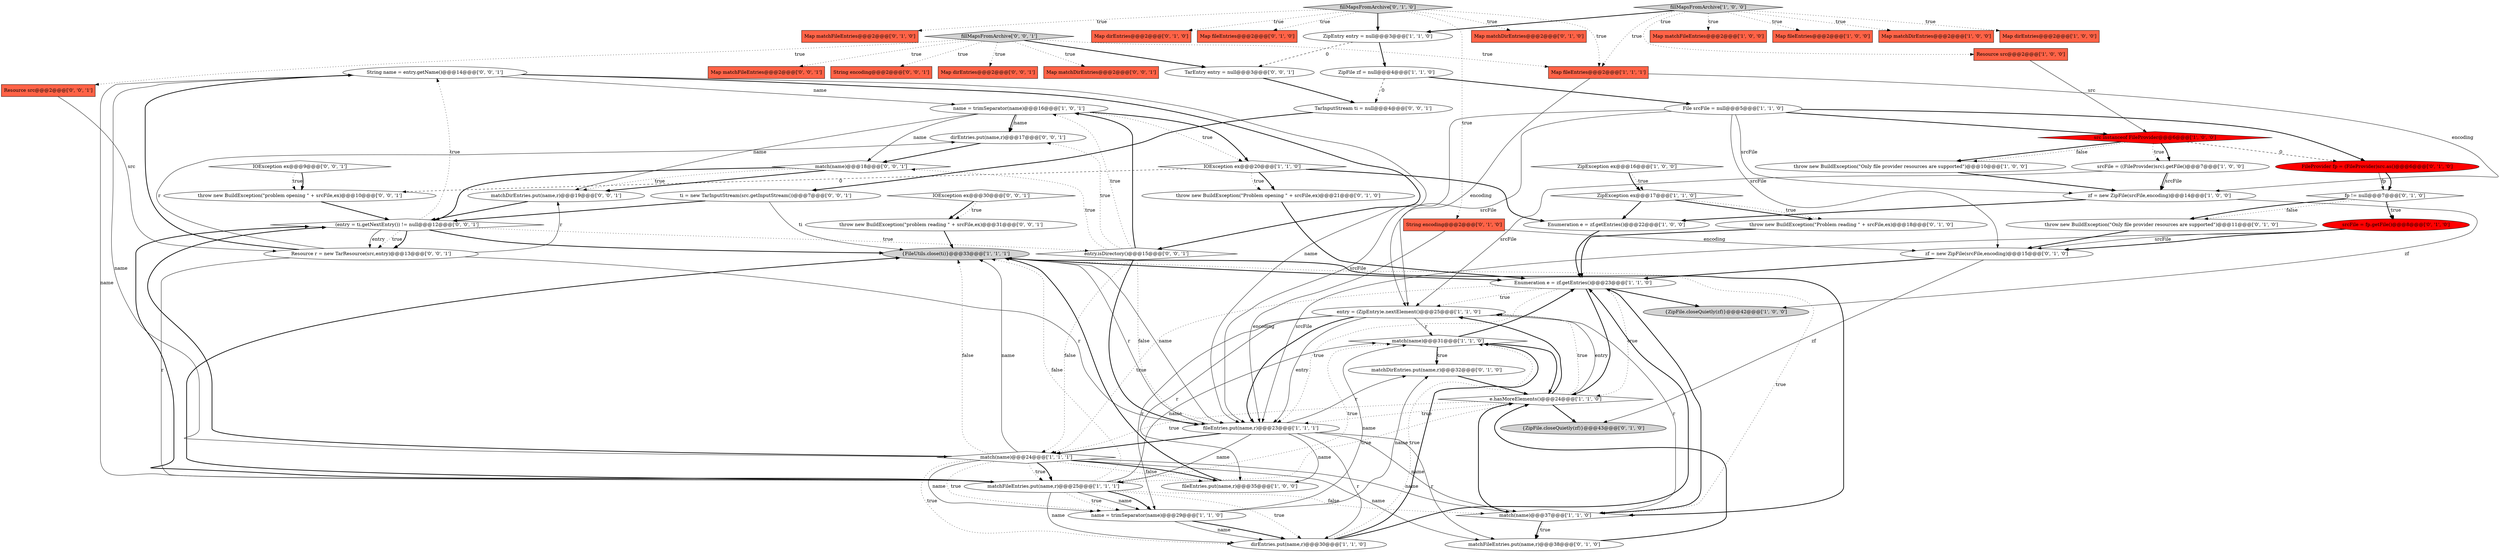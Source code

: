 digraph {
50 [style = filled, label = "String name = entry.getName()@@@14@@@['0', '0', '1']", fillcolor = white, shape = ellipse image = "AAA0AAABBB3BBB"];
19 [style = filled, label = "Map fileEntries@@@2@@@['1', '1', '1']", fillcolor = tomato, shape = box image = "AAA0AAABBB1BBB"];
32 [style = filled, label = "matchFileEntries.put(name,r)@@@38@@@['0', '1', '0']", fillcolor = white, shape = ellipse image = "AAA0AAABBB2BBB"];
1 [style = filled, label = "entry = (ZipEntry)e.nextElement()@@@25@@@['1', '1', '0']", fillcolor = white, shape = ellipse image = "AAA0AAABBB1BBB"];
65 [style = filled, label = "Map matchDirEntries@@@2@@@['0', '0', '1']", fillcolor = tomato, shape = box image = "AAA0AAABBB3BBB"];
57 [style = filled, label = "dirEntries.put(name,r)@@@17@@@['0', '0', '1']", fillcolor = white, shape = ellipse image = "AAA0AAABBB3BBB"];
55 [style = filled, label = "Resource src@@@2@@@['0', '0', '1']", fillcolor = tomato, shape = box image = "AAA0AAABBB3BBB"];
49 [style = filled, label = "fillMapsFromArchive['0', '0', '1']", fillcolor = lightgray, shape = diamond image = "AAA0AAABBB3BBB"];
30 [style = filled, label = "srcFile = ((FileProvider)src).getFile()@@@7@@@['1', '0', '0']", fillcolor = white, shape = ellipse image = "AAA0AAABBB1BBB"];
15 [style = filled, label = "name = trimSeparator(name)@@@16@@@['1', '0', '1']", fillcolor = white, shape = ellipse image = "AAA0AAABBB1BBB"];
7 [style = filled, label = "zf = new ZipFile(srcFile,encoding)@@@14@@@['1', '0', '0']", fillcolor = white, shape = ellipse image = "AAA0AAABBB1BBB"];
35 [style = filled, label = "Map dirEntries@@@2@@@['0', '1', '0']", fillcolor = tomato, shape = box image = "AAA0AAABBB2BBB"];
51 [style = filled, label = "throw new BuildException(\"problem reading \" + srcFile,ex)@@@31@@@['0', '0', '1']", fillcolor = white, shape = ellipse image = "AAA0AAABBB3BBB"];
47 [style = filled, label = "FileProvider fp = (FileProvider)src.as()@@@6@@@['0', '1', '0']", fillcolor = red, shape = ellipse image = "AAA1AAABBB2BBB"];
52 [style = filled, label = "TarInputStream ti = null@@@4@@@['0', '0', '1']", fillcolor = white, shape = ellipse image = "AAA0AAABBB3BBB"];
34 [style = filled, label = "Map matchDirEntries@@@2@@@['0', '1', '0']", fillcolor = tomato, shape = box image = "AAA0AAABBB2BBB"];
25 [style = filled, label = "match(name)@@@24@@@['1', '1', '1']", fillcolor = white, shape = diamond image = "AAA0AAABBB1BBB"];
61 [style = filled, label = "entry.isDirectory()@@@15@@@['0', '0', '1']", fillcolor = white, shape = diamond image = "AAA0AAABBB3BBB"];
22 [style = filled, label = "Enumeration e = zf.getEntries()@@@23@@@['1', '1', '0']", fillcolor = white, shape = ellipse image = "AAA0AAABBB1BBB"];
40 [style = filled, label = "String encoding@@@2@@@['0', '1', '0']", fillcolor = tomato, shape = box image = "AAA0AAABBB2BBB"];
17 [style = filled, label = "fillMapsFromArchive['1', '0', '0']", fillcolor = lightgray, shape = diamond image = "AAA0AAABBB1BBB"];
26 [style = filled, label = "match(name)@@@31@@@['1', '1', '0']", fillcolor = white, shape = diamond image = "AAA0AAABBB1BBB"];
39 [style = filled, label = "fp != null@@@7@@@['0', '1', '0']", fillcolor = white, shape = diamond image = "AAA0AAABBB2BBB"];
43 [style = filled, label = "srcFile = fp.getFile()@@@8@@@['0', '1', '0']", fillcolor = red, shape = ellipse image = "AAA1AAABBB2BBB"];
54 [style = filled, label = "matchDirEntries.put(name,r)@@@19@@@['0', '0', '1']", fillcolor = white, shape = ellipse image = "AAA0AAABBB3BBB"];
3 [style = filled, label = "Map matchFileEntries@@@2@@@['1', '0', '0']", fillcolor = tomato, shape = box image = "AAA0AAABBB1BBB"];
0 [style = filled, label = "fileEntries.put(name,r)@@@23@@@['1', '1', '1']", fillcolor = white, shape = ellipse image = "AAA0AAABBB1BBB"];
58 [style = filled, label = "IOException ex@@@9@@@['0', '0', '1']", fillcolor = white, shape = diamond image = "AAA0AAABBB3BBB"];
63 [style = filled, label = "Resource r = new TarResource(src,entry)@@@13@@@['0', '0', '1']", fillcolor = white, shape = ellipse image = "AAA0AAABBB3BBB"];
21 [style = filled, label = "ZipException ex@@@17@@@['1', '1', '0']", fillcolor = white, shape = diamond image = "AAA0AAABBB1BBB"];
56 [style = filled, label = "Map matchFileEntries@@@2@@@['0', '0', '1']", fillcolor = tomato, shape = box image = "AAA0AAABBB3BBB"];
13 [style = filled, label = "dirEntries.put(name,r)@@@30@@@['1', '1', '0']", fillcolor = white, shape = ellipse image = "AAA0AAABBB1BBB"];
48 [style = filled, label = "match(name)@@@18@@@['0', '0', '1']", fillcolor = white, shape = diamond image = "AAA0AAABBB3BBB"];
12 [style = filled, label = "{FileUtils.close(ti)}@@@33@@@['1', '1', '1']", fillcolor = lightgray, shape = ellipse image = "AAA0AAABBB1BBB"];
24 [style = filled, label = "throw new BuildException(\"Only file provider resources are supported\")@@@10@@@['1', '0', '0']", fillcolor = white, shape = ellipse image = "AAA0AAABBB1BBB"];
66 [style = filled, label = "(entry = ti.getNextEntry()) != null@@@12@@@['0', '0', '1']", fillcolor = white, shape = diamond image = "AAA0AAABBB3BBB"];
38 [style = filled, label = "Map matchFileEntries@@@2@@@['0', '1', '0']", fillcolor = tomato, shape = box image = "AAA0AAABBB2BBB"];
44 [style = filled, label = "throw new BuildException(\"Problem opening \" + srcFile,ex)@@@21@@@['0', '1', '0']", fillcolor = white, shape = ellipse image = "AAA0AAABBB2BBB"];
27 [style = filled, label = "e.hasMoreElements()@@@24@@@['1', '1', '0']", fillcolor = white, shape = diamond image = "AAA0AAABBB1BBB"];
28 [style = filled, label = "ZipException ex@@@16@@@['1', '0', '0']", fillcolor = white, shape = diamond image = "AAA0AAABBB1BBB"];
18 [style = filled, label = "Map fileEntries@@@2@@@['1', '0', '0']", fillcolor = tomato, shape = box image = "AAA0AAABBB1BBB"];
37 [style = filled, label = "{ZipFile.closeQuietly(zf)}@@@43@@@['0', '1', '0']", fillcolor = lightgray, shape = ellipse image = "AAA0AAABBB2BBB"];
46 [style = filled, label = "matchDirEntries.put(name,r)@@@32@@@['0', '1', '0']", fillcolor = white, shape = ellipse image = "AAA0AAABBB2BBB"];
23 [style = filled, label = "{ZipFile.closeQuietly(zf)}@@@42@@@['1', '0', '0']", fillcolor = lightgray, shape = ellipse image = "AAA0AAABBB1BBB"];
16 [style = filled, label = "Map matchDirEntries@@@2@@@['1', '0', '0']", fillcolor = tomato, shape = box image = "AAA0AAABBB1BBB"];
59 [style = filled, label = "ti = new TarInputStream(src.getInputStream())@@@7@@@['0', '0', '1']", fillcolor = white, shape = ellipse image = "AAA0AAABBB3BBB"];
67 [style = filled, label = "String encoding@@@2@@@['0', '0', '1']", fillcolor = tomato, shape = box image = "AAA0AAABBB3BBB"];
10 [style = filled, label = "ZipEntry entry = null@@@3@@@['1', '1', '0']", fillcolor = white, shape = ellipse image = "AAA0AAABBB1BBB"];
60 [style = filled, label = "Map dirEntries@@@2@@@['0', '0', '1']", fillcolor = tomato, shape = box image = "AAA0AAABBB3BBB"];
33 [style = filled, label = "fillMapsFromArchive['0', '1', '0']", fillcolor = lightgray, shape = diamond image = "AAA0AAABBB2BBB"];
31 [style = filled, label = "Enumeration e = zf.getEntries()@@@22@@@['1', '0', '0']", fillcolor = white, shape = ellipse image = "AAA0AAABBB1BBB"];
45 [style = filled, label = "Map fileEntries@@@2@@@['0', '1', '0']", fillcolor = tomato, shape = box image = "AAA0AAABBB2BBB"];
53 [style = filled, label = "TarEntry entry = null@@@3@@@['0', '0', '1']", fillcolor = white, shape = ellipse image = "AAA0AAABBB3BBB"];
64 [style = filled, label = "IOException ex@@@30@@@['0', '0', '1']", fillcolor = white, shape = diamond image = "AAA0AAABBB3BBB"];
9 [style = filled, label = "IOException ex@@@20@@@['1', '1', '0']", fillcolor = white, shape = diamond image = "AAA0AAABBB1BBB"];
29 [style = filled, label = "name = trimSeparator(name)@@@29@@@['1', '1', '0']", fillcolor = white, shape = ellipse image = "AAA0AAABBB1BBB"];
14 [style = filled, label = "src instanceof FileProvider@@@6@@@['1', '0', '0']", fillcolor = red, shape = diamond image = "AAA1AAABBB1BBB"];
2 [style = filled, label = "Resource src@@@2@@@['1', '0', '0']", fillcolor = tomato, shape = box image = "AAA0AAABBB1BBB"];
11 [style = filled, label = "match(name)@@@37@@@['1', '1', '0']", fillcolor = white, shape = diamond image = "AAA0AAABBB1BBB"];
36 [style = filled, label = "throw new BuildException(\"Only file provider resources are supported\")@@@11@@@['0', '1', '0']", fillcolor = white, shape = ellipse image = "AAA0AAABBB2BBB"];
8 [style = filled, label = "matchFileEntries.put(name,r)@@@25@@@['1', '1', '1']", fillcolor = white, shape = ellipse image = "AAA0AAABBB1BBB"];
42 [style = filled, label = "zf = new ZipFile(srcFile,encoding)@@@15@@@['0', '1', '0']", fillcolor = white, shape = ellipse image = "AAA0AAABBB2BBB"];
41 [style = filled, label = "throw new BuildException(\"Problem reading \" + srcFile,ex)@@@18@@@['0', '1', '0']", fillcolor = white, shape = ellipse image = "AAA0AAABBB2BBB"];
62 [style = filled, label = "throw new BuildException(\"problem opening \" + srcFile,ex)@@@10@@@['0', '0', '1']", fillcolor = white, shape = ellipse image = "AAA0AAABBB3BBB"];
4 [style = filled, label = "ZipFile zf = null@@@4@@@['1', '1', '0']", fillcolor = white, shape = ellipse image = "AAA0AAABBB1BBB"];
20 [style = filled, label = "fileEntries.put(name,r)@@@35@@@['1', '0', '0']", fillcolor = white, shape = ellipse image = "AAA0AAABBB1BBB"];
5 [style = filled, label = "Map dirEntries@@@2@@@['1', '0', '0']", fillcolor = tomato, shape = box image = "AAA0AAABBB1BBB"];
6 [style = filled, label = "File srcFile = null@@@5@@@['1', '1', '0']", fillcolor = white, shape = ellipse image = "AAA0AAABBB1BBB"];
14->24 [style = bold, label=""];
27->1 [style = dotted, label="true"];
66->63 [style = dotted, label="true"];
63->8 [style = solid, label="r"];
64->51 [style = bold, label=""];
28->21 [style = dotted, label="true"];
49->55 [style = dotted, label="true"];
63->54 [style = solid, label="r"];
63->57 [style = solid, label="r"];
43->42 [style = bold, label=""];
0->11 [style = solid, label="name"];
7->31 [style = bold, label=""];
58->62 [style = dotted, label="true"];
52->59 [style = bold, label=""];
25->29 [style = dotted, label="true"];
49->60 [style = dotted, label="true"];
15->57 [style = bold, label=""];
59->66 [style = bold, label=""];
26->22 [style = bold, label=""];
15->9 [style = dotted, label="true"];
6->0 [style = solid, label="srcFile"];
48->54 [style = bold, label=""];
25->20 [style = dotted, label="false"];
28->21 [style = bold, label=""];
58->62 [style = bold, label=""];
21->31 [style = bold, label=""];
33->35 [style = dotted, label="true"];
15->48 [style = solid, label="name"];
25->11 [style = solid, label="name"];
15->54 [style = solid, label="name"];
0->25 [style = bold, label=""];
50->0 [style = solid, label="name"];
6->7 [style = solid, label="srcFile"];
43->42 [style = solid, label="srcFile"];
27->1 [style = solid, label="entry"];
1->0 [style = solid, label="entry"];
63->50 [style = bold, label=""];
13->22 [style = bold, label=""];
41->22 [style = bold, label=""];
17->2 [style = dotted, label="true"];
61->25 [style = dotted, label="false"];
1->11 [style = solid, label="r"];
12->22 [style = bold, label=""];
48->54 [style = dotted, label="true"];
0->46 [style = solid, label="r"];
66->63 [style = bold, label=""];
26->46 [style = bold, label=""];
25->12 [style = solid, label="name"];
39->36 [style = dotted, label="false"];
8->13 [style = solid, label="name"];
50->8 [style = solid, label="name"];
14->30 [style = bold, label=""];
27->25 [style = dotted, label="true"];
22->0 [style = dotted, label="true"];
53->52 [style = bold, label=""];
61->15 [style = dotted, label="true"];
14->47 [style = dashed, label="0"];
12->11 [style = bold, label=""];
21->41 [style = bold, label=""];
33->40 [style = dotted, label="true"];
29->13 [style = solid, label="name"];
54->66 [style = bold, label=""];
1->0 [style = bold, label=""];
47->39 [style = bold, label=""];
2->14 [style = solid, label="src"];
27->8 [style = dotted, label="true"];
39->43 [style = dotted, label="true"];
22->23 [style = bold, label=""];
15->57 [style = solid, label="name"];
17->3 [style = dotted, label="true"];
61->48 [style = dotted, label="true"];
12->11 [style = dotted, label="true"];
17->16 [style = dotted, label="true"];
26->27 [style = bold, label=""];
0->12 [style = solid, label="name"];
42->37 [style = solid, label="zf"];
15->9 [style = bold, label=""];
30->7 [style = bold, label=""];
43->0 [style = solid, label="srcFile"];
30->7 [style = solid, label="srcFile"];
9->44 [style = bold, label=""];
61->0 [style = bold, label=""];
33->45 [style = dotted, label="true"];
4->52 [style = dashed, label="0"];
8->29 [style = dotted, label="true"];
44->22 [style = bold, label=""];
33->38 [style = dotted, label="true"];
42->22 [style = bold, label=""];
24->7 [style = bold, label=""];
6->47 [style = bold, label=""];
0->12 [style = solid, label="r"];
36->42 [style = bold, label=""];
25->8 [style = dotted, label="true"];
17->10 [style = bold, label=""];
26->46 [style = dotted, label="true"];
25->29 [style = solid, label="name"];
8->11 [style = dotted, label="false"];
29->26 [style = solid, label="name"];
17->18 [style = dotted, label="true"];
49->67 [style = dotted, label="true"];
13->26 [style = dotted, label="true"];
9->31 [style = bold, label=""];
51->12 [style = bold, label=""];
61->0 [style = dotted, label="false"];
22->25 [style = dotted, label="true"];
47->39 [style = solid, label="fp"];
49->65 [style = dotted, label="true"];
40->0 [style = solid, label="encoding"];
49->19 [style = dotted, label="true"];
32->27 [style = bold, label=""];
25->12 [style = dotted, label="false"];
11->32 [style = bold, label=""];
0->8 [style = solid, label="name"];
8->29 [style = solid, label="name"];
62->66 [style = bold, label=""];
25->13 [style = dotted, label="true"];
29->46 [style = solid, label="name"];
10->53 [style = dashed, label="0"];
50->15 [style = solid, label="name"];
9->44 [style = dotted, label="true"];
66->12 [style = bold, label=""];
14->30 [style = dotted, label="true"];
49->56 [style = dotted, label="true"];
25->20 [style = bold, label=""];
27->37 [style = bold, label=""];
22->1 [style = dotted, label="true"];
21->41 [style = dotted, label="true"];
61->57 [style = dotted, label="true"];
8->26 [style = solid, label="name"];
13->26 [style = bold, label=""];
22->27 [style = dotted, label="true"];
9->62 [style = dashed, label="0"];
17->19 [style = dotted, label="true"];
1->20 [style = solid, label="r"];
11->22 [style = bold, label=""];
30->1 [style = solid, label="srcFile"];
8->13 [style = dotted, label="true"];
1->29 [style = solid, label="r"];
50->61 [style = bold, label=""];
55->63 [style = solid, label="src"];
8->66 [style = bold, label=""];
8->12 [style = bold, label=""];
64->51 [style = dotted, label="true"];
48->66 [style = bold, label=""];
7->23 [style = solid, label="zf"];
6->1 [style = solid, label="srcFile"];
19->7 [style = solid, label="encoding"];
11->32 [style = dotted, label="true"];
8->26 [style = dotted, label="true"];
27->1 [style = bold, label=""];
66->61 [style = dotted, label="true"];
66->63 [style = solid, label="entry"];
31->22 [style = bold, label=""];
8->12 [style = dotted, label="false"];
66->50 [style = dotted, label="true"];
0->13 [style = solid, label="r"];
4->6 [style = bold, label=""];
6->42 [style = solid, label="srcFile"];
33->34 [style = dotted, label="true"];
50->25 [style = solid, label="name"];
39->43 [style = bold, label=""];
0->32 [style = solid, label="r"];
1->26 [style = solid, label="r"];
14->24 [style = dotted, label="false"];
40->42 [style = solid, label="encoding"];
0->20 [style = solid, label="name"];
33->10 [style = bold, label=""];
63->0 [style = solid, label="r"];
19->1 [style = solid, label="encoding"];
57->48 [style = bold, label=""];
49->53 [style = bold, label=""];
6->14 [style = bold, label=""];
22->27 [style = bold, label=""];
27->0 [style = dotted, label="true"];
61->15 [style = bold, label=""];
46->27 [style = bold, label=""];
20->12 [style = bold, label=""];
10->4 [style = bold, label=""];
33->19 [style = dotted, label="true"];
59->12 [style = solid, label="ti"];
25->8 [style = bold, label=""];
25->32 [style = solid, label="name"];
39->36 [style = bold, label=""];
8->29 [style = bold, label=""];
25->66 [style = bold, label=""];
11->27 [style = bold, label=""];
17->5 [style = dotted, label="true"];
29->13 [style = bold, label=""];
}
